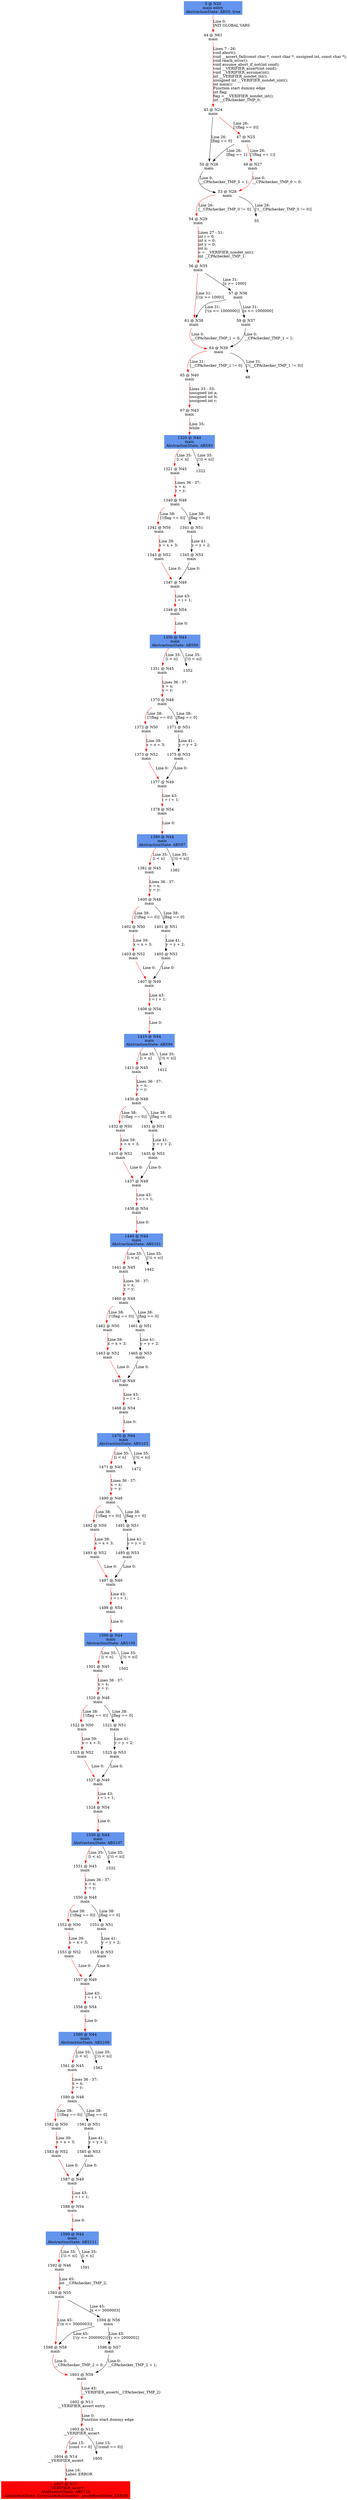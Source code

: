 digraph ARG {
node [style="filled" shape="box" color="white"]
0 [fillcolor="cornflowerblue" label="0 @ N20\nmain entry\nAbstractionState: ABS0: true\n" id="0"]
44 [label="44 @ N61\nmain\n" id="44"]
45 [label="45 @ N24\nmain\n" id="45"]
50 [label="50 @ N26\nmain\n" id="50"]
53 [label="53 @ N28\nmain\n" id="53"]
54 [label="54 @ N29\nmain\n" id="54"]
56 [label="56 @ N35\nmain\n" id="56"]
61 [label="61 @ N38\nmain\n" id="61"]
64 [label="64 @ N39\nmain\n" id="64"]
65 [label="65 @ N40\nmain\n" id="65"]
67 [label="67 @ N43\nmain\n" id="67"]
1320 [fillcolor="cornflowerblue" label="1320 @ N44\nmain\nAbstractionState: ABS93\n" id="1320"]
1321 [label="1321 @ N45\nmain\n" id="1321"]
1340 [label="1340 @ N48\nmain\n" id="1340"]
1342 [label="1342 @ N50\nmain\n" id="1342"]
1343 [label="1343 @ N52\nmain\n" id="1343"]
1347 [label="1347 @ N49\nmain\n" id="1347"]
1348 [label="1348 @ N54\nmain\n" id="1348"]
1350 [fillcolor="cornflowerblue" label="1350 @ N44\nmain\nAbstractionState: ABS95\n" id="1350"]
1351 [label="1351 @ N45\nmain\n" id="1351"]
1370 [label="1370 @ N48\nmain\n" id="1370"]
1372 [label="1372 @ N50\nmain\n" id="1372"]
1373 [label="1373 @ N52\nmain\n" id="1373"]
1377 [label="1377 @ N49\nmain\n" id="1377"]
1378 [label="1378 @ N54\nmain\n" id="1378"]
1380 [fillcolor="cornflowerblue" label="1380 @ N44\nmain\nAbstractionState: ABS97\n" id="1380"]
1381 [label="1381 @ N45\nmain\n" id="1381"]
1400 [label="1400 @ N48\nmain\n" id="1400"]
1402 [label="1402 @ N50\nmain\n" id="1402"]
1403 [label="1403 @ N52\nmain\n" id="1403"]
1407 [label="1407 @ N49\nmain\n" id="1407"]
1408 [label="1408 @ N54\nmain\n" id="1408"]
1410 [fillcolor="cornflowerblue" label="1410 @ N44\nmain\nAbstractionState: ABS99\n" id="1410"]
1411 [label="1411 @ N45\nmain\n" id="1411"]
1430 [label="1430 @ N48\nmain\n" id="1430"]
1432 [label="1432 @ N50\nmain\n" id="1432"]
1433 [label="1433 @ N52\nmain\n" id="1433"]
1437 [label="1437 @ N49\nmain\n" id="1437"]
1438 [label="1438 @ N54\nmain\n" id="1438"]
1440 [fillcolor="cornflowerblue" label="1440 @ N44\nmain\nAbstractionState: ABS101\n" id="1440"]
1441 [label="1441 @ N45\nmain\n" id="1441"]
1460 [label="1460 @ N48\nmain\n" id="1460"]
1462 [label="1462 @ N50\nmain\n" id="1462"]
1463 [label="1463 @ N52\nmain\n" id="1463"]
1467 [label="1467 @ N49\nmain\n" id="1467"]
1468 [label="1468 @ N54\nmain\n" id="1468"]
1470 [fillcolor="cornflowerblue" label="1470 @ N44\nmain\nAbstractionState: ABS103\n" id="1470"]
1471 [label="1471 @ N45\nmain\n" id="1471"]
1490 [label="1490 @ N48\nmain\n" id="1490"]
1492 [label="1492 @ N50\nmain\n" id="1492"]
1493 [label="1493 @ N52\nmain\n" id="1493"]
1497 [label="1497 @ N49\nmain\n" id="1497"]
1498 [label="1498 @ N54\nmain\n" id="1498"]
1500 [fillcolor="cornflowerblue" label="1500 @ N44\nmain\nAbstractionState: ABS105\n" id="1500"]
1501 [label="1501 @ N45\nmain\n" id="1501"]
1520 [label="1520 @ N48\nmain\n" id="1520"]
1522 [label="1522 @ N50\nmain\n" id="1522"]
1523 [label="1523 @ N52\nmain\n" id="1523"]
1527 [label="1527 @ N49\nmain\n" id="1527"]
1528 [label="1528 @ N54\nmain\n" id="1528"]
1530 [fillcolor="cornflowerblue" label="1530 @ N44\nmain\nAbstractionState: ABS107\n" id="1530"]
1531 [label="1531 @ N45\nmain\n" id="1531"]
1550 [label="1550 @ N48\nmain\n" id="1550"]
1552 [label="1552 @ N50\nmain\n" id="1552"]
1553 [label="1553 @ N52\nmain\n" id="1553"]
1557 [label="1557 @ N49\nmain\n" id="1557"]
1558 [label="1558 @ N54\nmain\n" id="1558"]
1560 [fillcolor="cornflowerblue" label="1560 @ N44\nmain\nAbstractionState: ABS109\n" id="1560"]
1561 [label="1561 @ N45\nmain\n" id="1561"]
1580 [label="1580 @ N48\nmain\n" id="1580"]
1582 [label="1582 @ N50\nmain\n" id="1582"]
1583 [label="1583 @ N52\nmain\n" id="1583"]
1587 [label="1587 @ N49\nmain\n" id="1587"]
1588 [label="1588 @ N54\nmain\n" id="1588"]
1590 [fillcolor="cornflowerblue" label="1590 @ N44\nmain\nAbstractionState: ABS111\n" id="1590"]
1592 [label="1592 @ N46\nmain\n" id="1592"]
1593 [label="1593 @ N55\nmain\n" id="1593"]
1598 [label="1598 @ N58\nmain\n" id="1598"]
1601 [label="1601 @ N59\nmain\n" id="1601"]
1602 [label="1602 @ N11\n__VERIFIER_assert entry\n" id="1602"]
1603 [label="1603 @ N12\n__VERIFIER_assert\n" id="1603"]
1604 [label="1604 @ N14\n__VERIFIER_assert\n" id="1604"]
1607 [fillcolor="red" label="1607 @ N15\n__VERIFIER_assert\nAbstractionState: ABS112\n AutomatonState: ErrorLabelAutomaton: _predefinedState_ERROR\n" id="1607"]
1594 [label="1594 @ N56\nmain\n" id="1594"]
1596 [label="1596 @ N57\nmain\n" id="1596"]
1581 [label="1581 @ N51\nmain\n" id="1581"]
1585 [label="1585 @ N53\nmain\n" id="1585"]
1551 [label="1551 @ N51\nmain\n" id="1551"]
1555 [label="1555 @ N53\nmain\n" id="1555"]
1521 [label="1521 @ N51\nmain\n" id="1521"]
1525 [label="1525 @ N53\nmain\n" id="1525"]
1491 [label="1491 @ N51\nmain\n" id="1491"]
1495 [label="1495 @ N53\nmain\n" id="1495"]
1461 [label="1461 @ N51\nmain\n" id="1461"]
1465 [label="1465 @ N53\nmain\n" id="1465"]
1431 [label="1431 @ N51\nmain\n" id="1431"]
1435 [label="1435 @ N53\nmain\n" id="1435"]
1401 [label="1401 @ N51\nmain\n" id="1401"]
1405 [label="1405 @ N53\nmain\n" id="1405"]
1371 [label="1371 @ N51\nmain\n" id="1371"]
1375 [label="1375 @ N53\nmain\n" id="1375"]
1341 [label="1341 @ N51\nmain\n" id="1341"]
1345 [label="1345 @ N53\nmain\n" id="1345"]
57 [label="57 @ N36\nmain\n" id="57"]
59 [label="59 @ N37\nmain\n" id="59"]
47 [label="47 @ N25\nmain\n" id="47"]
49 [label="49 @ N27\nmain\n" id="49"]
0 -> 44 [color="red" label="Line 0: \lINIT GLOBAL VARS\l" id="0 -> 44"]
44 -> 45 [color="red" label="Lines 7 - 26: \lvoid abort();\lvoid __assert_fail(const char *, const char *, unsigned int, const char *);\lvoid reach_error();\lvoid assume_abort_if_not(int cond);\lvoid __VERIFIER_assert(int cond);\lvoid __VERIFIER_assume(int);\lint __VERIFIER_nondet_int();\lunsigned int __VERIFIER_nondet_uint();\lint main();\lFunction start dummy edge\lint flag;\lflag = __VERIFIER_nondet_int();\lint __CPAchecker_TMP_0;\l" id="44 -> 45"]
45 -> 47 [color="red" label="Line 26: \l[!(flag == 0)]\l" id="45 -> 47"]
45 -> 50 [label="Line 26: \l[flag == 0]\l" id="45 -> 50"]
50 -> 53 [label="Line 0: \l__CPAchecker_TMP_0 = 1;\l" id="50 -> 53"]
53 -> 54 [color="red" label="Line 26: \l[__CPAchecker_TMP_0 != 0]\l" id="53 -> 54"]
53 -> 55 [label="Line 26: \l[!(__CPAchecker_TMP_0 != 0)]\l" id="53 -> 55"]
54 -> 56 [color="red" label="Lines 27 - 31: \lint i = 0;\lint x = 0;\lint y = 0;\lint n;\ln = __VERIFIER_nondet_int();\lint __CPAchecker_TMP_1;\l" id="54 -> 56"]
56 -> 57 [label="Line 31: \l[n >= 1000]\l" id="56 -> 57"]
56 -> 61 [color="red" label="Line 31: \l[!(n >= 1000)]\l" id="56 -> 61"]
61 -> 64 [color="red" label="Line 0: \l__CPAchecker_TMP_1 = 0;\l" id="61 -> 64"]
64 -> 65 [color="red" label="Line 31: \l[__CPAchecker_TMP_1 != 0]\l" id="64 -> 65"]
64 -> 66 [label="Line 31: \l[!(__CPAchecker_TMP_1 != 0)]\l" id="64 -> 66"]
65 -> 67 [color="red" label="Lines 33 - 33: \lunsigned int a;\lunsigned int b;\lunsigned int r;\l" id="65 -> 67"]
67 -> 1320 [color="red" label="Line 35: \lwhile\l" id="67 -> 1320"]
1320 -> 1321 [color="red" label="Line 35: \l[i < n]\l" id="1320 -> 1321"]
1320 -> 1322 [label="Line 35: \l[!(i < n)]\l" id="1320 -> 1322"]
1321 -> 1340 [color="red" label="Lines 36 - 37: \lx = x;\ly = y;\l" id="1321 -> 1340"]
1340 -> 1341 [label="Line 38: \l[flag == 0]\l" id="1340 -> 1341"]
1340 -> 1342 [color="red" label="Line 38: \l[!(flag == 0)]\l" id="1340 -> 1342"]
1342 -> 1343 [color="red" label="Line 39: \lx = x + 3;\l" id="1342 -> 1343"]
1343 -> 1347 [color="red" label="Line 0: \l\l" id="1343 -> 1347"]
1347 -> 1348 [color="red" label="Line 43: \li = i + 1;\l" id="1347 -> 1348"]
1348 -> 1350 [color="red" label="Line 0: \l\l" id="1348 -> 1350"]
1350 -> 1351 [color="red" label="Line 35: \l[i < n]\l" id="1350 -> 1351"]
1350 -> 1352 [label="Line 35: \l[!(i < n)]\l" id="1350 -> 1352"]
1351 -> 1370 [color="red" label="Lines 36 - 37: \lx = x;\ly = y;\l" id="1351 -> 1370"]
1370 -> 1371 [label="Line 38: \l[flag == 0]\l" id="1370 -> 1371"]
1370 -> 1372 [color="red" label="Line 38: \l[!(flag == 0)]\l" id="1370 -> 1372"]
1372 -> 1373 [color="red" label="Line 39: \lx = x + 3;\l" id="1372 -> 1373"]
1373 -> 1377 [color="red" label="Line 0: \l\l" id="1373 -> 1377"]
1377 -> 1378 [color="red" label="Line 43: \li = i + 1;\l" id="1377 -> 1378"]
1378 -> 1380 [color="red" label="Line 0: \l\l" id="1378 -> 1380"]
1380 -> 1381 [color="red" label="Line 35: \l[i < n]\l" id="1380 -> 1381"]
1380 -> 1382 [label="Line 35: \l[!(i < n)]\l" id="1380 -> 1382"]
1381 -> 1400 [color="red" label="Lines 36 - 37: \lx = x;\ly = y;\l" id="1381 -> 1400"]
1400 -> 1401 [label="Line 38: \l[flag == 0]\l" id="1400 -> 1401"]
1400 -> 1402 [color="red" label="Line 38: \l[!(flag == 0)]\l" id="1400 -> 1402"]
1402 -> 1403 [color="red" label="Line 39: \lx = x + 3;\l" id="1402 -> 1403"]
1403 -> 1407 [color="red" label="Line 0: \l\l" id="1403 -> 1407"]
1407 -> 1408 [color="red" label="Line 43: \li = i + 1;\l" id="1407 -> 1408"]
1408 -> 1410 [color="red" label="Line 0: \l\l" id="1408 -> 1410"]
1410 -> 1411 [color="red" label="Line 35: \l[i < n]\l" id="1410 -> 1411"]
1410 -> 1412 [label="Line 35: \l[!(i < n)]\l" id="1410 -> 1412"]
1411 -> 1430 [color="red" label="Lines 36 - 37: \lx = x;\ly = y;\l" id="1411 -> 1430"]
1430 -> 1431 [label="Line 38: \l[flag == 0]\l" id="1430 -> 1431"]
1430 -> 1432 [color="red" label="Line 38: \l[!(flag == 0)]\l" id="1430 -> 1432"]
1432 -> 1433 [color="red" label="Line 39: \lx = x + 3;\l" id="1432 -> 1433"]
1433 -> 1437 [color="red" label="Line 0: \l\l" id="1433 -> 1437"]
1437 -> 1438 [color="red" label="Line 43: \li = i + 1;\l" id="1437 -> 1438"]
1438 -> 1440 [color="red" label="Line 0: \l\l" id="1438 -> 1440"]
1440 -> 1441 [color="red" label="Line 35: \l[i < n]\l" id="1440 -> 1441"]
1440 -> 1442 [label="Line 35: \l[!(i < n)]\l" id="1440 -> 1442"]
1441 -> 1460 [color="red" label="Lines 36 - 37: \lx = x;\ly = y;\l" id="1441 -> 1460"]
1460 -> 1461 [label="Line 38: \l[flag == 0]\l" id="1460 -> 1461"]
1460 -> 1462 [color="red" label="Line 38: \l[!(flag == 0)]\l" id="1460 -> 1462"]
1462 -> 1463 [color="red" label="Line 39: \lx = x + 3;\l" id="1462 -> 1463"]
1463 -> 1467 [color="red" label="Line 0: \l\l" id="1463 -> 1467"]
1467 -> 1468 [color="red" label="Line 43: \li = i + 1;\l" id="1467 -> 1468"]
1468 -> 1470 [color="red" label="Line 0: \l\l" id="1468 -> 1470"]
1470 -> 1471 [color="red" label="Line 35: \l[i < n]\l" id="1470 -> 1471"]
1470 -> 1472 [label="Line 35: \l[!(i < n)]\l" id="1470 -> 1472"]
1471 -> 1490 [color="red" label="Lines 36 - 37: \lx = x;\ly = y;\l" id="1471 -> 1490"]
1490 -> 1491 [label="Line 38: \l[flag == 0]\l" id="1490 -> 1491"]
1490 -> 1492 [color="red" label="Line 38: \l[!(flag == 0)]\l" id="1490 -> 1492"]
1492 -> 1493 [color="red" label="Line 39: \lx = x + 3;\l" id="1492 -> 1493"]
1493 -> 1497 [color="red" label="Line 0: \l\l" id="1493 -> 1497"]
1497 -> 1498 [color="red" label="Line 43: \li = i + 1;\l" id="1497 -> 1498"]
1498 -> 1500 [color="red" label="Line 0: \l\l" id="1498 -> 1500"]
1500 -> 1501 [color="red" label="Line 35: \l[i < n]\l" id="1500 -> 1501"]
1500 -> 1502 [label="Line 35: \l[!(i < n)]\l" id="1500 -> 1502"]
1501 -> 1520 [color="red" label="Lines 36 - 37: \lx = x;\ly = y;\l" id="1501 -> 1520"]
1520 -> 1521 [label="Line 38: \l[flag == 0]\l" id="1520 -> 1521"]
1520 -> 1522 [color="red" label="Line 38: \l[!(flag == 0)]\l" id="1520 -> 1522"]
1522 -> 1523 [color="red" label="Line 39: \lx = x + 3;\l" id="1522 -> 1523"]
1523 -> 1527 [color="red" label="Line 0: \l\l" id="1523 -> 1527"]
1527 -> 1528 [color="red" label="Line 43: \li = i + 1;\l" id="1527 -> 1528"]
1528 -> 1530 [color="red" label="Line 0: \l\l" id="1528 -> 1530"]
1530 -> 1531 [color="red" label="Line 35: \l[i < n]\l" id="1530 -> 1531"]
1530 -> 1532 [label="Line 35: \l[!(i < n)]\l" id="1530 -> 1532"]
1531 -> 1550 [color="red" label="Lines 36 - 37: \lx = x;\ly = y;\l" id="1531 -> 1550"]
1550 -> 1551 [label="Line 38: \l[flag == 0]\l" id="1550 -> 1551"]
1550 -> 1552 [color="red" label="Line 38: \l[!(flag == 0)]\l" id="1550 -> 1552"]
1552 -> 1553 [color="red" label="Line 39: \lx = x + 3;\l" id="1552 -> 1553"]
1553 -> 1557 [color="red" label="Line 0: \l\l" id="1553 -> 1557"]
1557 -> 1558 [color="red" label="Line 43: \li = i + 1;\l" id="1557 -> 1558"]
1558 -> 1560 [color="red" label="Line 0: \l\l" id="1558 -> 1560"]
1560 -> 1561 [color="red" label="Line 35: \l[i < n]\l" id="1560 -> 1561"]
1560 -> 1562 [label="Line 35: \l[!(i < n)]\l" id="1560 -> 1562"]
1561 -> 1580 [color="red" label="Lines 36 - 37: \lx = x;\ly = y;\l" id="1561 -> 1580"]
1580 -> 1581 [label="Line 38: \l[flag == 0]\l" id="1580 -> 1581"]
1580 -> 1582 [color="red" label="Line 38: \l[!(flag == 0)]\l" id="1580 -> 1582"]
1582 -> 1583 [color="red" label="Line 39: \lx = x + 3;\l" id="1582 -> 1583"]
1583 -> 1587 [color="red" label="Line 0: \l\l" id="1583 -> 1587"]
1587 -> 1588 [color="red" label="Line 43: \li = i + 1;\l" id="1587 -> 1588"]
1588 -> 1590 [color="red" label="Line 0: \l\l" id="1588 -> 1590"]
1590 -> 1591 [label="Line 35: \l[i < n]\l" id="1590 -> 1591"]
1590 -> 1592 [color="red" label="Line 35: \l[!(i < n)]\l" id="1590 -> 1592"]
1592 -> 1593 [color="red" label="Line 45: \lint __CPAchecker_TMP_2;\l" id="1592 -> 1593"]
1593 -> 1594 [label="Line 45: \l[x <= 3000003]\l" id="1593 -> 1594"]
1593 -> 1598 [color="red" label="Line 45: \l[!(x <= 3000003)]\l" id="1593 -> 1598"]
1598 -> 1601 [color="red" label="Line 0: \l__CPAchecker_TMP_2 = 0;\l" id="1598 -> 1601"]
1601 -> 1602 [color="red" label="Line 45: \l__VERIFIER_assert(__CPAchecker_TMP_2)\l" id="1601 -> 1602"]
1602 -> 1603 [color="red" label="Line 0: \lFunction start dummy edge\l" id="1602 -> 1603"]
1603 -> 1604 [color="red" label="Line 15: \l[cond == 0]\l" id="1603 -> 1604"]
1603 -> 1605 [label="Line 15: \l[!(cond == 0)]\l" id="1603 -> 1605"]
1604 -> 1607 [color="red" label="Line 16: \lLabel: ERROR\l" id="1604 -> 1607"]
1594 -> 1596 [label="Line 45: \l[y <= 2000002]\l" id="1594 -> 1596"]
1594 -> 1598 [label="Line 45: \l[!(y <= 2000002)]\l" id="1594 -> 1598"]
1596 -> 1601 [label="Line 0: \l__CPAchecker_TMP_2 = 1;\l" id="1596 -> 1601"]
1581 -> 1585 [label="Line 41: \ly = y + 2;\l" id="1581 -> 1585"]
1585 -> 1587 [label="Line 0: \l\l" id="1585 -> 1587"]
1551 -> 1555 [label="Line 41: \ly = y + 2;\l" id="1551 -> 1555"]
1555 -> 1557 [label="Line 0: \l\l" id="1555 -> 1557"]
1521 -> 1525 [label="Line 41: \ly = y + 2;\l" id="1521 -> 1525"]
1525 -> 1527 [label="Line 0: \l\l" id="1525 -> 1527"]
1491 -> 1495 [label="Line 41: \ly = y + 2;\l" id="1491 -> 1495"]
1495 -> 1497 [label="Line 0: \l\l" id="1495 -> 1497"]
1461 -> 1465 [label="Line 41: \ly = y + 2;\l" id="1461 -> 1465"]
1465 -> 1467 [label="Line 0: \l\l" id="1465 -> 1467"]
1431 -> 1435 [label="Line 41: \ly = y + 2;\l" id="1431 -> 1435"]
1435 -> 1437 [label="Line 0: \l\l" id="1435 -> 1437"]
1401 -> 1405 [label="Line 41: \ly = y + 2;\l" id="1401 -> 1405"]
1405 -> 1407 [label="Line 0: \l\l" id="1405 -> 1407"]
1371 -> 1375 [label="Line 41: \ly = y + 2;\l" id="1371 -> 1375"]
1375 -> 1377 [label="Line 0: \l\l" id="1375 -> 1377"]
1341 -> 1345 [label="Line 41: \ly = y + 2;\l" id="1341 -> 1345"]
1345 -> 1347 [label="Line 0: \l\l" id="1345 -> 1347"]
57 -> 59 [label="Line 31: \l[n <= 1000000]\l" id="57 -> 59"]
57 -> 61 [label="Line 31: \l[!(n <= 1000000)]\l" id="57 -> 61"]
59 -> 64 [label="Line 0: \l__CPAchecker_TMP_1 = 1;\l" id="59 -> 64"]
47 -> 49 [color="red" label="Line 26: \l[!(flag == 1)]\l" id="47 -> 49"]
47 -> 50 [label="Line 26: \l[flag == 1]\l" id="47 -> 50"]
49 -> 53 [color="red" label="Line 0: \l__CPAchecker_TMP_0 = 0;\l" id="49 -> 53"]
}
